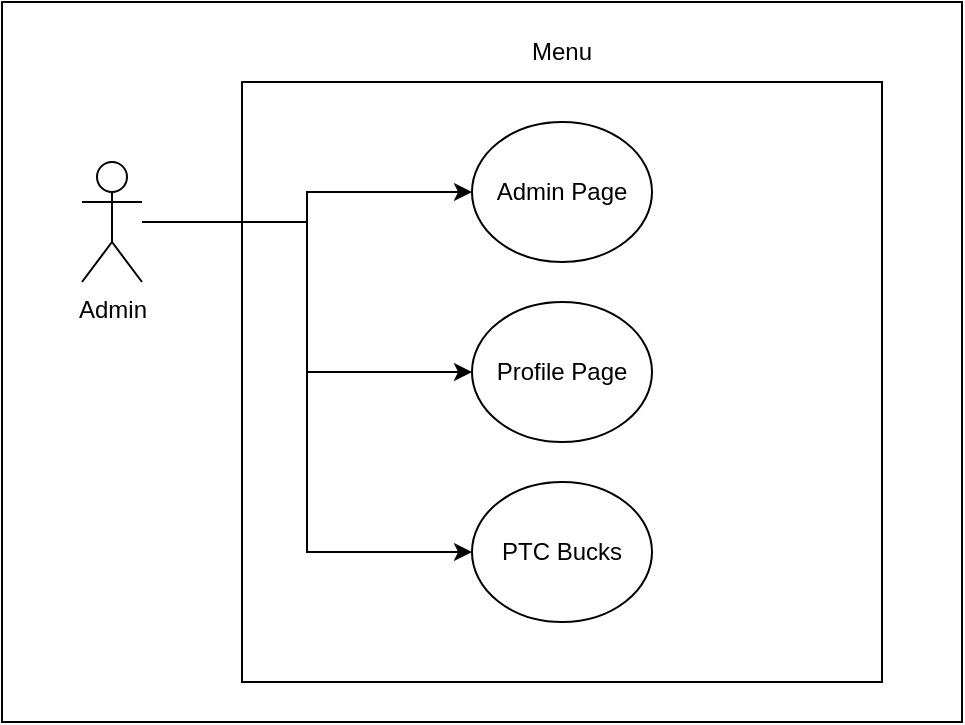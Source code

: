 <mxfile version="28.2.4">
  <diagram name="Page-1" id="V5HHT-GoB_55DoYzFB_H">
    <mxGraphModel dx="847" dy="510" grid="1" gridSize="10" guides="1" tooltips="1" connect="1" arrows="1" fold="1" page="1" pageScale="1" pageWidth="850" pageHeight="1100" math="0" shadow="0">
      <root>
        <mxCell id="0" />
        <mxCell id="1" parent="0" />
        <mxCell id="qP_1205r4j4YUAk-k60e-1" value="" style="rounded=0;whiteSpace=wrap;html=1;" vertex="1" parent="1">
          <mxGeometry x="160" y="80" width="480" height="360" as="geometry" />
        </mxCell>
        <mxCell id="s0Tq6XbkMB9VPL9nppUV-2" value="" style="rounded=0;whiteSpace=wrap;html=1;" parent="1" vertex="1">
          <mxGeometry x="280" y="120" width="320" height="300" as="geometry" />
        </mxCell>
        <mxCell id="s0Tq6XbkMB9VPL9nppUV-8" style="edgeStyle=orthogonalEdgeStyle;rounded=0;orthogonalLoop=1;jettySize=auto;html=1;entryX=0;entryY=0.5;entryDx=0;entryDy=0;" parent="1" source="s0Tq6XbkMB9VPL9nppUV-1" target="s0Tq6XbkMB9VPL9nppUV-5" edge="1">
          <mxGeometry relative="1" as="geometry" />
        </mxCell>
        <mxCell id="s0Tq6XbkMB9VPL9nppUV-9" style="edgeStyle=orthogonalEdgeStyle;rounded=0;orthogonalLoop=1;jettySize=auto;html=1;entryX=0;entryY=0.5;entryDx=0;entryDy=0;" parent="1" source="s0Tq6XbkMB9VPL9nppUV-1" target="s0Tq6XbkMB9VPL9nppUV-6" edge="1">
          <mxGeometry relative="1" as="geometry" />
        </mxCell>
        <mxCell id="s0Tq6XbkMB9VPL9nppUV-10" style="edgeStyle=orthogonalEdgeStyle;rounded=0;orthogonalLoop=1;jettySize=auto;html=1;entryX=0;entryY=0.5;entryDx=0;entryDy=0;" parent="1" source="s0Tq6XbkMB9VPL9nppUV-1" target="s0Tq6XbkMB9VPL9nppUV-7" edge="1">
          <mxGeometry relative="1" as="geometry" />
        </mxCell>
        <mxCell id="s0Tq6XbkMB9VPL9nppUV-1" value="Admin" style="shape=umlActor;verticalLabelPosition=bottom;verticalAlign=top;html=1;outlineConnect=0;" parent="1" vertex="1">
          <mxGeometry x="200" y="160" width="30" height="60" as="geometry" />
        </mxCell>
        <mxCell id="s0Tq6XbkMB9VPL9nppUV-3" value="Menu" style="text;html=1;align=center;verticalAlign=middle;whiteSpace=wrap;rounded=0;" parent="1" vertex="1">
          <mxGeometry x="410" y="90" width="60" height="30" as="geometry" />
        </mxCell>
        <mxCell id="s0Tq6XbkMB9VPL9nppUV-5" value="Admin Page" style="ellipse;whiteSpace=wrap;html=1;" parent="1" vertex="1">
          <mxGeometry x="395" y="140" width="90" height="70" as="geometry" />
        </mxCell>
        <mxCell id="s0Tq6XbkMB9VPL9nppUV-6" value="Profile Page" style="ellipse;whiteSpace=wrap;html=1;" parent="1" vertex="1">
          <mxGeometry x="395" y="230" width="90" height="70" as="geometry" />
        </mxCell>
        <mxCell id="s0Tq6XbkMB9VPL9nppUV-7" value="PTC Bucks" style="ellipse;whiteSpace=wrap;html=1;" parent="1" vertex="1">
          <mxGeometry x="395" y="320" width="90" height="70" as="geometry" />
        </mxCell>
      </root>
    </mxGraphModel>
  </diagram>
</mxfile>
